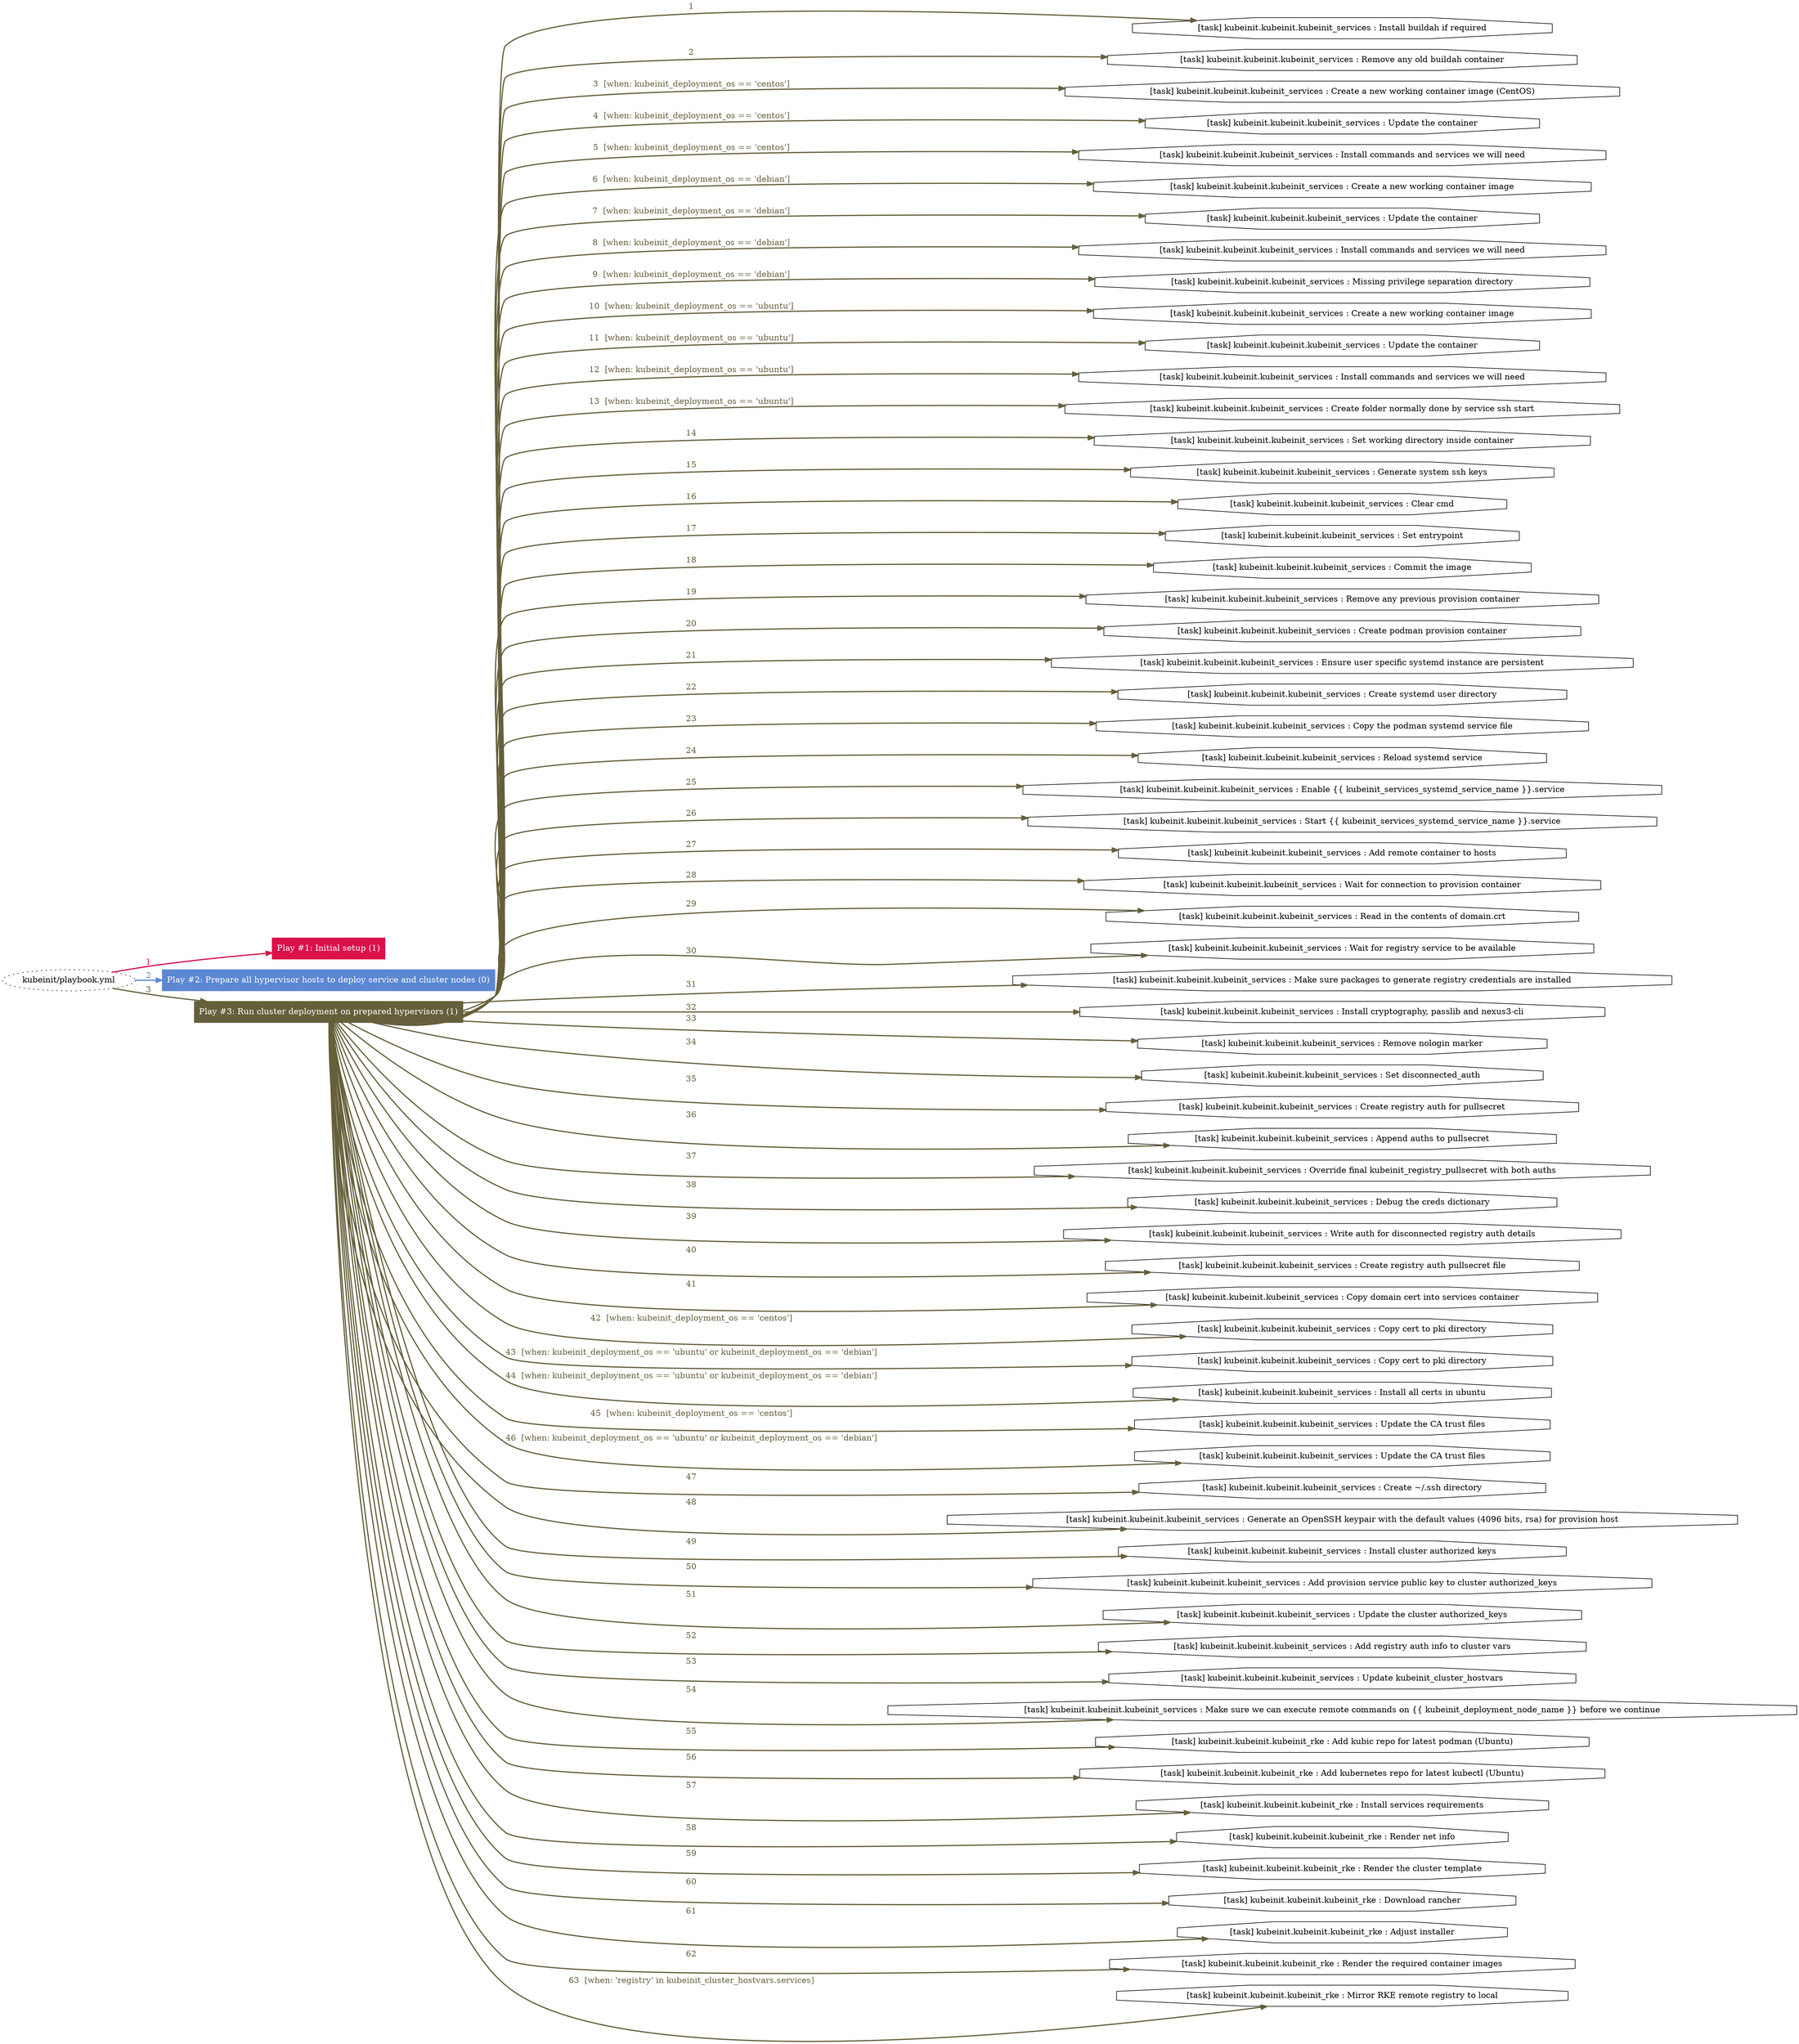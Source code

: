 digraph "kubeinit/playbook.yml "{
	graph [concentrate=true ordering=in rankdir=LR ratio=fill]
	edge [esep=5 sep=10]
	"kubeinit/playbook.yml" [id=root_node style=dotted]
	subgraph "Play #1: Initial setup (1) "{
		"Play #1: Initial setup (1)" [color="#db1149" fontcolor="#ffffff" id="play_ffdef71a-0aef-4be3-bea9-131e5c0d4587" shape=box style=filled tooltip=localhost]
		"kubeinit/playbook.yml" -> "Play #1: Initial setup (1)" [label=1 color="#db1149" fontcolor="#db1149" id="edge_99817efe-31c3-4999-9e3b-84e3a80b35fc" style=bold]
	}
	subgraph "Play #2: Prepare all hypervisor hosts to deploy service and cluster nodes (0) "{
		"Play #2: Prepare all hypervisor hosts to deploy service and cluster nodes (0)" [color="#5b87d3" fontcolor="#ffffff" id="play_2e5be5d7-96ea-43b0-aabe-f5bd6d34458e" shape=box style=filled tooltip=""]
		"kubeinit/playbook.yml" -> "Play #2: Prepare all hypervisor hosts to deploy service and cluster nodes (0)" [label=2 color="#5b87d3" fontcolor="#5b87d3" id="edge_a8884883-855d-4e95-9fe3-d512ce62c6b9" style=bold]
	}
	subgraph "Play #3: Run cluster deployment on prepared hypervisors (1) "{
		"Play #3: Run cluster deployment on prepared hypervisors (1)" [color="#655f3b" fontcolor="#ffffff" id="play_a9805444-5218-41b4-9a60-056479e963f5" shape=box style=filled tooltip=localhost]
		"kubeinit/playbook.yml" -> "Play #3: Run cluster deployment on prepared hypervisors (1)" [label=3 color="#655f3b" fontcolor="#655f3b" id="edge_4d9411fe-5fea-420e-83ae-4275742d2393" style=bold]
		"task_03176b13-9a57-4344-98d7-84874cd18255" [label="[task] kubeinit.kubeinit.kubeinit_services : Install buildah if required" id="task_03176b13-9a57-4344-98d7-84874cd18255" shape=octagon tooltip="[task] kubeinit.kubeinit.kubeinit_services : Install buildah if required"]
		"Play #3: Run cluster deployment on prepared hypervisors (1)" -> "task_03176b13-9a57-4344-98d7-84874cd18255" [label=1 color="#655f3b" fontcolor="#655f3b" id="edge_8234f4a3-36ce-4efe-9853-e643ca2ab739" style=bold]
		"task_7610c1a8-ca9e-4ef2-ab33-981bae9c215c" [label="[task] kubeinit.kubeinit.kubeinit_services : Remove any old buildah container" id="task_7610c1a8-ca9e-4ef2-ab33-981bae9c215c" shape=octagon tooltip="[task] kubeinit.kubeinit.kubeinit_services : Remove any old buildah container"]
		"Play #3: Run cluster deployment on prepared hypervisors (1)" -> "task_7610c1a8-ca9e-4ef2-ab33-981bae9c215c" [label=2 color="#655f3b" fontcolor="#655f3b" id="edge_b9e32600-d2e7-4740-9cf6-b0ee2c0f94a4" style=bold]
		"task_44edccd4-d020-491e-8900-3a17f800415d" [label="[task] kubeinit.kubeinit.kubeinit_services : Create a new working container image (CentOS)" id="task_44edccd4-d020-491e-8900-3a17f800415d" shape=octagon tooltip="[task] kubeinit.kubeinit.kubeinit_services : Create a new working container image (CentOS)"]
		"Play #3: Run cluster deployment on prepared hypervisors (1)" -> "task_44edccd4-d020-491e-8900-3a17f800415d" [label="3  [when: kubeinit_deployment_os == 'centos']" color="#655f3b" fontcolor="#655f3b" id="edge_66a88bcb-63f6-434d-88be-a386842333f2" style=bold]
		"task_65e3138b-cc44-48f3-a422-8030a32c5b1c" [label="[task] kubeinit.kubeinit.kubeinit_services : Update the container" id="task_65e3138b-cc44-48f3-a422-8030a32c5b1c" shape=octagon tooltip="[task] kubeinit.kubeinit.kubeinit_services : Update the container"]
		"Play #3: Run cluster deployment on prepared hypervisors (1)" -> "task_65e3138b-cc44-48f3-a422-8030a32c5b1c" [label="4  [when: kubeinit_deployment_os == 'centos']" color="#655f3b" fontcolor="#655f3b" id="edge_7e329614-f145-435b-a98f-11d34541906e" style=bold]
		"task_f0a2774a-72af-401a-a75c-d8a23127dba2" [label="[task] kubeinit.kubeinit.kubeinit_services : Install commands and services we will need" id="task_f0a2774a-72af-401a-a75c-d8a23127dba2" shape=octagon tooltip="[task] kubeinit.kubeinit.kubeinit_services : Install commands and services we will need"]
		"Play #3: Run cluster deployment on prepared hypervisors (1)" -> "task_f0a2774a-72af-401a-a75c-d8a23127dba2" [label="5  [when: kubeinit_deployment_os == 'centos']" color="#655f3b" fontcolor="#655f3b" id="edge_d0b473b2-d2ed-4c23-b880-f4520c886837" style=bold]
		"task_7137802c-c02c-42db-8966-cf88dade5851" [label="[task] kubeinit.kubeinit.kubeinit_services : Create a new working container image" id="task_7137802c-c02c-42db-8966-cf88dade5851" shape=octagon tooltip="[task] kubeinit.kubeinit.kubeinit_services : Create a new working container image"]
		"Play #3: Run cluster deployment on prepared hypervisors (1)" -> "task_7137802c-c02c-42db-8966-cf88dade5851" [label="6  [when: kubeinit_deployment_os == 'debian']" color="#655f3b" fontcolor="#655f3b" id="edge_8e04feb0-4b27-47b1-98e9-bfc048f99218" style=bold]
		"task_04b51afb-51d4-4ae5-afd9-4f8e28ab3864" [label="[task] kubeinit.kubeinit.kubeinit_services : Update the container" id="task_04b51afb-51d4-4ae5-afd9-4f8e28ab3864" shape=octagon tooltip="[task] kubeinit.kubeinit.kubeinit_services : Update the container"]
		"Play #3: Run cluster deployment on prepared hypervisors (1)" -> "task_04b51afb-51d4-4ae5-afd9-4f8e28ab3864" [label="7  [when: kubeinit_deployment_os == 'debian']" color="#655f3b" fontcolor="#655f3b" id="edge_6591d351-3738-4089-bdd0-7f1ee2207285" style=bold]
		"task_6dbaa48f-6345-4608-ae07-194b038b3fa0" [label="[task] kubeinit.kubeinit.kubeinit_services : Install commands and services we will need" id="task_6dbaa48f-6345-4608-ae07-194b038b3fa0" shape=octagon tooltip="[task] kubeinit.kubeinit.kubeinit_services : Install commands and services we will need"]
		"Play #3: Run cluster deployment on prepared hypervisors (1)" -> "task_6dbaa48f-6345-4608-ae07-194b038b3fa0" [label="8  [when: kubeinit_deployment_os == 'debian']" color="#655f3b" fontcolor="#655f3b" id="edge_fe80e8ad-efda-4da3-815d-bfc2dcb1c007" style=bold]
		"task_e41e1b5b-5eb2-4fec-989c-5ac24a8719f9" [label="[task] kubeinit.kubeinit.kubeinit_services : Missing privilege separation directory" id="task_e41e1b5b-5eb2-4fec-989c-5ac24a8719f9" shape=octagon tooltip="[task] kubeinit.kubeinit.kubeinit_services : Missing privilege separation directory"]
		"Play #3: Run cluster deployment on prepared hypervisors (1)" -> "task_e41e1b5b-5eb2-4fec-989c-5ac24a8719f9" [label="9  [when: kubeinit_deployment_os == 'debian']" color="#655f3b" fontcolor="#655f3b" id="edge_fc260691-bfc6-4609-bb95-b29164993332" style=bold]
		"task_1ecebd6a-1f22-478f-b5a9-a3a9c539a926" [label="[task] kubeinit.kubeinit.kubeinit_services : Create a new working container image" id="task_1ecebd6a-1f22-478f-b5a9-a3a9c539a926" shape=octagon tooltip="[task] kubeinit.kubeinit.kubeinit_services : Create a new working container image"]
		"Play #3: Run cluster deployment on prepared hypervisors (1)" -> "task_1ecebd6a-1f22-478f-b5a9-a3a9c539a926" [label="10  [when: kubeinit_deployment_os == 'ubuntu']" color="#655f3b" fontcolor="#655f3b" id="edge_c1850459-5b87-4fb7-b940-0adf73228755" style=bold]
		"task_1921e557-f07f-44b7-b17e-e24123bbb380" [label="[task] kubeinit.kubeinit.kubeinit_services : Update the container" id="task_1921e557-f07f-44b7-b17e-e24123bbb380" shape=octagon tooltip="[task] kubeinit.kubeinit.kubeinit_services : Update the container"]
		"Play #3: Run cluster deployment on prepared hypervisors (1)" -> "task_1921e557-f07f-44b7-b17e-e24123bbb380" [label="11  [when: kubeinit_deployment_os == 'ubuntu']" color="#655f3b" fontcolor="#655f3b" id="edge_2a92095f-0f74-41e4-8d1e-a5e2cf6bc5d0" style=bold]
		"task_c13e7415-51fc-486a-9f62-16752f148e60" [label="[task] kubeinit.kubeinit.kubeinit_services : Install commands and services we will need" id="task_c13e7415-51fc-486a-9f62-16752f148e60" shape=octagon tooltip="[task] kubeinit.kubeinit.kubeinit_services : Install commands and services we will need"]
		"Play #3: Run cluster deployment on prepared hypervisors (1)" -> "task_c13e7415-51fc-486a-9f62-16752f148e60" [label="12  [when: kubeinit_deployment_os == 'ubuntu']" color="#655f3b" fontcolor="#655f3b" id="edge_a4d68244-66c9-4b9c-9b5f-2bd7def421c6" style=bold]
		"task_f7a5949d-1693-43ec-a5c4-ce3980dd483c" [label="[task] kubeinit.kubeinit.kubeinit_services : Create folder normally done by service ssh start" id="task_f7a5949d-1693-43ec-a5c4-ce3980dd483c" shape=octagon tooltip="[task] kubeinit.kubeinit.kubeinit_services : Create folder normally done by service ssh start"]
		"Play #3: Run cluster deployment on prepared hypervisors (1)" -> "task_f7a5949d-1693-43ec-a5c4-ce3980dd483c" [label="13  [when: kubeinit_deployment_os == 'ubuntu']" color="#655f3b" fontcolor="#655f3b" id="edge_8be256ad-58f1-41c2-bd34-b0f374d8e3f4" style=bold]
		"task_b9dd7e4e-803d-46e9-b800-494a52e9559f" [label="[task] kubeinit.kubeinit.kubeinit_services : Set working directory inside container" id="task_b9dd7e4e-803d-46e9-b800-494a52e9559f" shape=octagon tooltip="[task] kubeinit.kubeinit.kubeinit_services : Set working directory inside container"]
		"Play #3: Run cluster deployment on prepared hypervisors (1)" -> "task_b9dd7e4e-803d-46e9-b800-494a52e9559f" [label=14 color="#655f3b" fontcolor="#655f3b" id="edge_10e74a7c-695a-47a7-9da7-6fa9a80d6eaa" style=bold]
		"task_38bffbc5-7565-48de-8e37-5598ce60e6f8" [label="[task] kubeinit.kubeinit.kubeinit_services : Generate system ssh keys" id="task_38bffbc5-7565-48de-8e37-5598ce60e6f8" shape=octagon tooltip="[task] kubeinit.kubeinit.kubeinit_services : Generate system ssh keys"]
		"Play #3: Run cluster deployment on prepared hypervisors (1)" -> "task_38bffbc5-7565-48de-8e37-5598ce60e6f8" [label=15 color="#655f3b" fontcolor="#655f3b" id="edge_4e499b1f-5d16-474e-9bdb-bb5171d8344b" style=bold]
		"task_1618bc38-6144-42b4-a798-b5835783b2fa" [label="[task] kubeinit.kubeinit.kubeinit_services : Clear cmd" id="task_1618bc38-6144-42b4-a798-b5835783b2fa" shape=octagon tooltip="[task] kubeinit.kubeinit.kubeinit_services : Clear cmd"]
		"Play #3: Run cluster deployment on prepared hypervisors (1)" -> "task_1618bc38-6144-42b4-a798-b5835783b2fa" [label=16 color="#655f3b" fontcolor="#655f3b" id="edge_95c7ec50-5875-4091-ac06-28d9f4438636" style=bold]
		"task_aaf75ef8-9707-40b5-8a15-ccef43f7df99" [label="[task] kubeinit.kubeinit.kubeinit_services : Set entrypoint" id="task_aaf75ef8-9707-40b5-8a15-ccef43f7df99" shape=octagon tooltip="[task] kubeinit.kubeinit.kubeinit_services : Set entrypoint"]
		"Play #3: Run cluster deployment on prepared hypervisors (1)" -> "task_aaf75ef8-9707-40b5-8a15-ccef43f7df99" [label=17 color="#655f3b" fontcolor="#655f3b" id="edge_2a34e357-5e29-4a56-a2da-6c9835c818af" style=bold]
		"task_efc849c6-aad1-41be-ad91-cd40af7acbbe" [label="[task] kubeinit.kubeinit.kubeinit_services : Commit the image" id="task_efc849c6-aad1-41be-ad91-cd40af7acbbe" shape=octagon tooltip="[task] kubeinit.kubeinit.kubeinit_services : Commit the image"]
		"Play #3: Run cluster deployment on prepared hypervisors (1)" -> "task_efc849c6-aad1-41be-ad91-cd40af7acbbe" [label=18 color="#655f3b" fontcolor="#655f3b" id="edge_618bbd76-f5e6-4663-99a2-51984ec2b23c" style=bold]
		"task_d767703b-82eb-4a53-a72d-f6406e5f6e3d" [label="[task] kubeinit.kubeinit.kubeinit_services : Remove any previous provision container" id="task_d767703b-82eb-4a53-a72d-f6406e5f6e3d" shape=octagon tooltip="[task] kubeinit.kubeinit.kubeinit_services : Remove any previous provision container"]
		"Play #3: Run cluster deployment on prepared hypervisors (1)" -> "task_d767703b-82eb-4a53-a72d-f6406e5f6e3d" [label=19 color="#655f3b" fontcolor="#655f3b" id="edge_a798a126-9cc1-439e-b036-7c9fa86e503b" style=bold]
		"task_e0003d21-afe5-4bd9-b5ed-19f726ab9667" [label="[task] kubeinit.kubeinit.kubeinit_services : Create podman provision container" id="task_e0003d21-afe5-4bd9-b5ed-19f726ab9667" shape=octagon tooltip="[task] kubeinit.kubeinit.kubeinit_services : Create podman provision container"]
		"Play #3: Run cluster deployment on prepared hypervisors (1)" -> "task_e0003d21-afe5-4bd9-b5ed-19f726ab9667" [label=20 color="#655f3b" fontcolor="#655f3b" id="edge_52b12742-bdef-491b-9ab8-417c85560155" style=bold]
		"task_5ab00be0-d7d7-421b-a9c8-f786ca45816c" [label="[task] kubeinit.kubeinit.kubeinit_services : Ensure user specific systemd instance are persistent" id="task_5ab00be0-d7d7-421b-a9c8-f786ca45816c" shape=octagon tooltip="[task] kubeinit.kubeinit.kubeinit_services : Ensure user specific systemd instance are persistent"]
		"Play #3: Run cluster deployment on prepared hypervisors (1)" -> "task_5ab00be0-d7d7-421b-a9c8-f786ca45816c" [label=21 color="#655f3b" fontcolor="#655f3b" id="edge_77c6557c-0fe0-4e20-8b7d-f77e3df23172" style=bold]
		"task_9159252f-d95c-4f56-82f9-0b46954b907e" [label="[task] kubeinit.kubeinit.kubeinit_services : Create systemd user directory" id="task_9159252f-d95c-4f56-82f9-0b46954b907e" shape=octagon tooltip="[task] kubeinit.kubeinit.kubeinit_services : Create systemd user directory"]
		"Play #3: Run cluster deployment on prepared hypervisors (1)" -> "task_9159252f-d95c-4f56-82f9-0b46954b907e" [label=22 color="#655f3b" fontcolor="#655f3b" id="edge_f901ba56-9144-48f2-b035-b7efc653e583" style=bold]
		"task_4ac3c0b5-fa25-4f7c-9012-fda83a75d41a" [label="[task] kubeinit.kubeinit.kubeinit_services : Copy the podman systemd service file" id="task_4ac3c0b5-fa25-4f7c-9012-fda83a75d41a" shape=octagon tooltip="[task] kubeinit.kubeinit.kubeinit_services : Copy the podman systemd service file"]
		"Play #3: Run cluster deployment on prepared hypervisors (1)" -> "task_4ac3c0b5-fa25-4f7c-9012-fda83a75d41a" [label=23 color="#655f3b" fontcolor="#655f3b" id="edge_a2ff9e27-3cc4-462a-92de-6353301c012a" style=bold]
		"task_b8717e3f-97fa-4b54-85aa-a98110eda76e" [label="[task] kubeinit.kubeinit.kubeinit_services : Reload systemd service" id="task_b8717e3f-97fa-4b54-85aa-a98110eda76e" shape=octagon tooltip="[task] kubeinit.kubeinit.kubeinit_services : Reload systemd service"]
		"Play #3: Run cluster deployment on prepared hypervisors (1)" -> "task_b8717e3f-97fa-4b54-85aa-a98110eda76e" [label=24 color="#655f3b" fontcolor="#655f3b" id="edge_ea3be4ca-17eb-40f6-ba24-0d3bb7a84b61" style=bold]
		"task_e17b5558-7b5c-4ea1-b528-41cc09914847" [label="[task] kubeinit.kubeinit.kubeinit_services : Enable {{ kubeinit_services_systemd_service_name }}.service" id="task_e17b5558-7b5c-4ea1-b528-41cc09914847" shape=octagon tooltip="[task] kubeinit.kubeinit.kubeinit_services : Enable {{ kubeinit_services_systemd_service_name }}.service"]
		"Play #3: Run cluster deployment on prepared hypervisors (1)" -> "task_e17b5558-7b5c-4ea1-b528-41cc09914847" [label=25 color="#655f3b" fontcolor="#655f3b" id="edge_56a8b82b-89e4-4d65-b914-ffc17b7e1858" style=bold]
		"task_31d4b01e-fe32-4f46-b2da-8673b614f209" [label="[task] kubeinit.kubeinit.kubeinit_services : Start {{ kubeinit_services_systemd_service_name }}.service" id="task_31d4b01e-fe32-4f46-b2da-8673b614f209" shape=octagon tooltip="[task] kubeinit.kubeinit.kubeinit_services : Start {{ kubeinit_services_systemd_service_name }}.service"]
		"Play #3: Run cluster deployment on prepared hypervisors (1)" -> "task_31d4b01e-fe32-4f46-b2da-8673b614f209" [label=26 color="#655f3b" fontcolor="#655f3b" id="edge_12b6d561-c573-450f-9cea-e4c61b85aee7" style=bold]
		"task_5e8523bf-a48f-4f39-992a-7b73fa81a8ac" [label="[task] kubeinit.kubeinit.kubeinit_services : Add remote container to hosts" id="task_5e8523bf-a48f-4f39-992a-7b73fa81a8ac" shape=octagon tooltip="[task] kubeinit.kubeinit.kubeinit_services : Add remote container to hosts"]
		"Play #3: Run cluster deployment on prepared hypervisors (1)" -> "task_5e8523bf-a48f-4f39-992a-7b73fa81a8ac" [label=27 color="#655f3b" fontcolor="#655f3b" id="edge_91153beb-ceb5-40e9-848c-d5d09a87aa15" style=bold]
		"task_921183a5-8a79-408d-a187-adb8ed730a53" [label="[task] kubeinit.kubeinit.kubeinit_services : Wait for connection to provision container" id="task_921183a5-8a79-408d-a187-adb8ed730a53" shape=octagon tooltip="[task] kubeinit.kubeinit.kubeinit_services : Wait for connection to provision container"]
		"Play #3: Run cluster deployment on prepared hypervisors (1)" -> "task_921183a5-8a79-408d-a187-adb8ed730a53" [label=28 color="#655f3b" fontcolor="#655f3b" id="edge_8f6188ca-5737-4b7f-a62a-ea99e3389268" style=bold]
		"task_679733ea-6d5e-40be-9916-59d058ec2140" [label="[task] kubeinit.kubeinit.kubeinit_services : Read in the contents of domain.crt" id="task_679733ea-6d5e-40be-9916-59d058ec2140" shape=octagon tooltip="[task] kubeinit.kubeinit.kubeinit_services : Read in the contents of domain.crt"]
		"Play #3: Run cluster deployment on prepared hypervisors (1)" -> "task_679733ea-6d5e-40be-9916-59d058ec2140" [label=29 color="#655f3b" fontcolor="#655f3b" id="edge_24f12655-bd97-4e79-96ad-10ca64f7b900" style=bold]
		"task_cd45be80-f37c-488b-bf1a-8ad8cdbb7604" [label="[task] kubeinit.kubeinit.kubeinit_services : Wait for registry service to be available" id="task_cd45be80-f37c-488b-bf1a-8ad8cdbb7604" shape=octagon tooltip="[task] kubeinit.kubeinit.kubeinit_services : Wait for registry service to be available"]
		"Play #3: Run cluster deployment on prepared hypervisors (1)" -> "task_cd45be80-f37c-488b-bf1a-8ad8cdbb7604" [label=30 color="#655f3b" fontcolor="#655f3b" id="edge_d688ec1c-f291-414b-83df-61a77e4d7aec" style=bold]
		"task_6d994f9d-1c1b-4ca6-8e5a-5ba5a4ef71c3" [label="[task] kubeinit.kubeinit.kubeinit_services : Make sure packages to generate registry credentials are installed" id="task_6d994f9d-1c1b-4ca6-8e5a-5ba5a4ef71c3" shape=octagon tooltip="[task] kubeinit.kubeinit.kubeinit_services : Make sure packages to generate registry credentials are installed"]
		"Play #3: Run cluster deployment on prepared hypervisors (1)" -> "task_6d994f9d-1c1b-4ca6-8e5a-5ba5a4ef71c3" [label=31 color="#655f3b" fontcolor="#655f3b" id="edge_b7b65459-531d-4f4e-88b5-1360ef6db06c" style=bold]
		"task_3ef51bd1-efed-4c13-9983-384cf8f8a7a9" [label="[task] kubeinit.kubeinit.kubeinit_services : Install cryptography, passlib and nexus3-cli" id="task_3ef51bd1-efed-4c13-9983-384cf8f8a7a9" shape=octagon tooltip="[task] kubeinit.kubeinit.kubeinit_services : Install cryptography, passlib and nexus3-cli"]
		"Play #3: Run cluster deployment on prepared hypervisors (1)" -> "task_3ef51bd1-efed-4c13-9983-384cf8f8a7a9" [label=32 color="#655f3b" fontcolor="#655f3b" id="edge_f75c999e-44a7-43cd-aa13-e6e024163a4d" style=bold]
		"task_f73b5d49-0997-42f4-9c46-be7e2a1812fe" [label="[task] kubeinit.kubeinit.kubeinit_services : Remove nologin marker" id="task_f73b5d49-0997-42f4-9c46-be7e2a1812fe" shape=octagon tooltip="[task] kubeinit.kubeinit.kubeinit_services : Remove nologin marker"]
		"Play #3: Run cluster deployment on prepared hypervisors (1)" -> "task_f73b5d49-0997-42f4-9c46-be7e2a1812fe" [label=33 color="#655f3b" fontcolor="#655f3b" id="edge_bda6994b-effa-4b20-9177-e4c8956b2872" style=bold]
		"task_9c9411af-d9d2-4ba5-9f02-322d9d6d554c" [label="[task] kubeinit.kubeinit.kubeinit_services : Set disconnected_auth" id="task_9c9411af-d9d2-4ba5-9f02-322d9d6d554c" shape=octagon tooltip="[task] kubeinit.kubeinit.kubeinit_services : Set disconnected_auth"]
		"Play #3: Run cluster deployment on prepared hypervisors (1)" -> "task_9c9411af-d9d2-4ba5-9f02-322d9d6d554c" [label=34 color="#655f3b" fontcolor="#655f3b" id="edge_9d881312-918b-46e3-bd8a-73ec9dd5fcb8" style=bold]
		"task_4b783105-cb57-48eb-b93a-618fb4c44975" [label="[task] kubeinit.kubeinit.kubeinit_services : Create registry auth for pullsecret" id="task_4b783105-cb57-48eb-b93a-618fb4c44975" shape=octagon tooltip="[task] kubeinit.kubeinit.kubeinit_services : Create registry auth for pullsecret"]
		"Play #3: Run cluster deployment on prepared hypervisors (1)" -> "task_4b783105-cb57-48eb-b93a-618fb4c44975" [label=35 color="#655f3b" fontcolor="#655f3b" id="edge_8fb75f7a-cc6c-469b-b8ae-687f026d780c" style=bold]
		"task_7053d7dc-6fe9-4508-95e4-2734c9583752" [label="[task] kubeinit.kubeinit.kubeinit_services : Append auths to pullsecret" id="task_7053d7dc-6fe9-4508-95e4-2734c9583752" shape=octagon tooltip="[task] kubeinit.kubeinit.kubeinit_services : Append auths to pullsecret"]
		"Play #3: Run cluster deployment on prepared hypervisors (1)" -> "task_7053d7dc-6fe9-4508-95e4-2734c9583752" [label=36 color="#655f3b" fontcolor="#655f3b" id="edge_1f361866-0d45-4e24-9c7c-0148b58e9a54" style=bold]
		"task_0e764413-5f53-4bf6-a962-4657025ef302" [label="[task] kubeinit.kubeinit.kubeinit_services : Override final kubeinit_registry_pullsecret with both auths" id="task_0e764413-5f53-4bf6-a962-4657025ef302" shape=octagon tooltip="[task] kubeinit.kubeinit.kubeinit_services : Override final kubeinit_registry_pullsecret with both auths"]
		"Play #3: Run cluster deployment on prepared hypervisors (1)" -> "task_0e764413-5f53-4bf6-a962-4657025ef302" [label=37 color="#655f3b" fontcolor="#655f3b" id="edge_318cc59d-be2b-4900-85bb-527e2fca751a" style=bold]
		"task_15433948-1716-42f3-a160-0f8fd31a879c" [label="[task] kubeinit.kubeinit.kubeinit_services : Debug the creds dictionary" id="task_15433948-1716-42f3-a160-0f8fd31a879c" shape=octagon tooltip="[task] kubeinit.kubeinit.kubeinit_services : Debug the creds dictionary"]
		"Play #3: Run cluster deployment on prepared hypervisors (1)" -> "task_15433948-1716-42f3-a160-0f8fd31a879c" [label=38 color="#655f3b" fontcolor="#655f3b" id="edge_29084a36-6998-416e-bc50-6f2a196cba74" style=bold]
		"task_76925323-b828-498d-868c-2d8c36d6d448" [label="[task] kubeinit.kubeinit.kubeinit_services : Write auth for disconnected registry auth details" id="task_76925323-b828-498d-868c-2d8c36d6d448" shape=octagon tooltip="[task] kubeinit.kubeinit.kubeinit_services : Write auth for disconnected registry auth details"]
		"Play #3: Run cluster deployment on prepared hypervisors (1)" -> "task_76925323-b828-498d-868c-2d8c36d6d448" [label=39 color="#655f3b" fontcolor="#655f3b" id="edge_ec2de284-6cb2-42f1-bfd4-b8249c56fe5e" style=bold]
		"task_65b5a17a-be6c-49e8-9baf-3b95aef6afd7" [label="[task] kubeinit.kubeinit.kubeinit_services : Create registry auth pullsecret file" id="task_65b5a17a-be6c-49e8-9baf-3b95aef6afd7" shape=octagon tooltip="[task] kubeinit.kubeinit.kubeinit_services : Create registry auth pullsecret file"]
		"Play #3: Run cluster deployment on prepared hypervisors (1)" -> "task_65b5a17a-be6c-49e8-9baf-3b95aef6afd7" [label=40 color="#655f3b" fontcolor="#655f3b" id="edge_3bc68be0-28f0-4ca1-b17a-0b9d87d07feb" style=bold]
		"task_360d0d42-3e86-44dc-815f-6febc54f6fc5" [label="[task] kubeinit.kubeinit.kubeinit_services : Copy domain cert into services container" id="task_360d0d42-3e86-44dc-815f-6febc54f6fc5" shape=octagon tooltip="[task] kubeinit.kubeinit.kubeinit_services : Copy domain cert into services container"]
		"Play #3: Run cluster deployment on prepared hypervisors (1)" -> "task_360d0d42-3e86-44dc-815f-6febc54f6fc5" [label=41 color="#655f3b" fontcolor="#655f3b" id="edge_f4ff2c5c-5135-4524-9b4e-476d4c6a0f38" style=bold]
		"task_96b75714-9927-4cc6-9121-f196376b624a" [label="[task] kubeinit.kubeinit.kubeinit_services : Copy cert to pki directory" id="task_96b75714-9927-4cc6-9121-f196376b624a" shape=octagon tooltip="[task] kubeinit.kubeinit.kubeinit_services : Copy cert to pki directory"]
		"Play #3: Run cluster deployment on prepared hypervisors (1)" -> "task_96b75714-9927-4cc6-9121-f196376b624a" [label="42  [when: kubeinit_deployment_os == 'centos']" color="#655f3b" fontcolor="#655f3b" id="edge_f01e4a2e-e310-4d45-8ea4-98ae7df56e08" style=bold]
		"task_94085a36-aef1-4dcb-8ccc-f1d6fe6238d2" [label="[task] kubeinit.kubeinit.kubeinit_services : Copy cert to pki directory" id="task_94085a36-aef1-4dcb-8ccc-f1d6fe6238d2" shape=octagon tooltip="[task] kubeinit.kubeinit.kubeinit_services : Copy cert to pki directory"]
		"Play #3: Run cluster deployment on prepared hypervisors (1)" -> "task_94085a36-aef1-4dcb-8ccc-f1d6fe6238d2" [label="43  [when: kubeinit_deployment_os == 'ubuntu' or kubeinit_deployment_os == 'debian']" color="#655f3b" fontcolor="#655f3b" id="edge_818c00cb-a7b9-4ceb-9934-7d59a35e50bd" style=bold]
		"task_d8b049e6-9698-48d1-9186-3fd37bf86c34" [label="[task] kubeinit.kubeinit.kubeinit_services : Install all certs in ubuntu" id="task_d8b049e6-9698-48d1-9186-3fd37bf86c34" shape=octagon tooltip="[task] kubeinit.kubeinit.kubeinit_services : Install all certs in ubuntu"]
		"Play #3: Run cluster deployment on prepared hypervisors (1)" -> "task_d8b049e6-9698-48d1-9186-3fd37bf86c34" [label="44  [when: kubeinit_deployment_os == 'ubuntu' or kubeinit_deployment_os == 'debian']" color="#655f3b" fontcolor="#655f3b" id="edge_08b2ef51-c31b-4036-bc62-f5a8b8c7af11" style=bold]
		"task_e743fa8e-f235-43c3-98b8-e38aa8c952a8" [label="[task] kubeinit.kubeinit.kubeinit_services : Update the CA trust files" id="task_e743fa8e-f235-43c3-98b8-e38aa8c952a8" shape=octagon tooltip="[task] kubeinit.kubeinit.kubeinit_services : Update the CA trust files"]
		"Play #3: Run cluster deployment on prepared hypervisors (1)" -> "task_e743fa8e-f235-43c3-98b8-e38aa8c952a8" [label="45  [when: kubeinit_deployment_os == 'centos']" color="#655f3b" fontcolor="#655f3b" id="edge_6fa3825b-79f0-4f85-90d3-4dc11cdad6a9" style=bold]
		"task_485b247f-4135-43ec-a08e-cbff072c7fb3" [label="[task] kubeinit.kubeinit.kubeinit_services : Update the CA trust files" id="task_485b247f-4135-43ec-a08e-cbff072c7fb3" shape=octagon tooltip="[task] kubeinit.kubeinit.kubeinit_services : Update the CA trust files"]
		"Play #3: Run cluster deployment on prepared hypervisors (1)" -> "task_485b247f-4135-43ec-a08e-cbff072c7fb3" [label="46  [when: kubeinit_deployment_os == 'ubuntu' or kubeinit_deployment_os == 'debian']" color="#655f3b" fontcolor="#655f3b" id="edge_ddd774dc-f17d-4b53-91ed-b754e3cf5b05" style=bold]
		"task_84d7956b-2e96-43a5-8947-0bc385985f26" [label="[task] kubeinit.kubeinit.kubeinit_services : Create ~/.ssh directory" id="task_84d7956b-2e96-43a5-8947-0bc385985f26" shape=octagon tooltip="[task] kubeinit.kubeinit.kubeinit_services : Create ~/.ssh directory"]
		"Play #3: Run cluster deployment on prepared hypervisors (1)" -> "task_84d7956b-2e96-43a5-8947-0bc385985f26" [label=47 color="#655f3b" fontcolor="#655f3b" id="edge_535cf63c-6c03-4c54-8714-85282759d0a6" style=bold]
		"task_d57a4083-9136-4308-b204-1e84f938ed03" [label="[task] kubeinit.kubeinit.kubeinit_services : Generate an OpenSSH keypair with the default values (4096 bits, rsa) for provision host" id="task_d57a4083-9136-4308-b204-1e84f938ed03" shape=octagon tooltip="[task] kubeinit.kubeinit.kubeinit_services : Generate an OpenSSH keypair with the default values (4096 bits, rsa) for provision host"]
		"Play #3: Run cluster deployment on prepared hypervisors (1)" -> "task_d57a4083-9136-4308-b204-1e84f938ed03" [label=48 color="#655f3b" fontcolor="#655f3b" id="edge_99555958-0a77-4437-99c4-1e72680dc74f" style=bold]
		"task_792d4130-d98a-4cfc-972b-579269840135" [label="[task] kubeinit.kubeinit.kubeinit_services : Install cluster authorized keys" id="task_792d4130-d98a-4cfc-972b-579269840135" shape=octagon tooltip="[task] kubeinit.kubeinit.kubeinit_services : Install cluster authorized keys"]
		"Play #3: Run cluster deployment on prepared hypervisors (1)" -> "task_792d4130-d98a-4cfc-972b-579269840135" [label=49 color="#655f3b" fontcolor="#655f3b" id="edge_fdbe0a4e-2f4d-418a-8a22-0d72a0b6d2aa" style=bold]
		"task_ba0e120b-c4db-4f21-8d6e-fa0170f1093e" [label="[task] kubeinit.kubeinit.kubeinit_services : Add provision service public key to cluster authorized_keys" id="task_ba0e120b-c4db-4f21-8d6e-fa0170f1093e" shape=octagon tooltip="[task] kubeinit.kubeinit.kubeinit_services : Add provision service public key to cluster authorized_keys"]
		"Play #3: Run cluster deployment on prepared hypervisors (1)" -> "task_ba0e120b-c4db-4f21-8d6e-fa0170f1093e" [label=50 color="#655f3b" fontcolor="#655f3b" id="edge_d8147147-c0c0-4d36-84d8-8b7555bc0e4e" style=bold]
		"task_b2465a28-69b2-4f47-9279-9a63b7b6d321" [label="[task] kubeinit.kubeinit.kubeinit_services : Update the cluster authorized_keys" id="task_b2465a28-69b2-4f47-9279-9a63b7b6d321" shape=octagon tooltip="[task] kubeinit.kubeinit.kubeinit_services : Update the cluster authorized_keys"]
		"Play #3: Run cluster deployment on prepared hypervisors (1)" -> "task_b2465a28-69b2-4f47-9279-9a63b7b6d321" [label=51 color="#655f3b" fontcolor="#655f3b" id="edge_b02ca8f2-60ab-40ae-a13b-d41161c4c8b9" style=bold]
		"task_cfc7e214-7766-41be-a040-a8881311046c" [label="[task] kubeinit.kubeinit.kubeinit_services : Add registry auth info to cluster vars" id="task_cfc7e214-7766-41be-a040-a8881311046c" shape=octagon tooltip="[task] kubeinit.kubeinit.kubeinit_services : Add registry auth info to cluster vars"]
		"Play #3: Run cluster deployment on prepared hypervisors (1)" -> "task_cfc7e214-7766-41be-a040-a8881311046c" [label=52 color="#655f3b" fontcolor="#655f3b" id="edge_16d2e448-85a3-4125-9119-2853c390ed87" style=bold]
		"task_0b63c509-b4c3-4326-984f-36dd8d32f384" [label="[task] kubeinit.kubeinit.kubeinit_services : Update kubeinit_cluster_hostvars" id="task_0b63c509-b4c3-4326-984f-36dd8d32f384" shape=octagon tooltip="[task] kubeinit.kubeinit.kubeinit_services : Update kubeinit_cluster_hostvars"]
		"Play #3: Run cluster deployment on prepared hypervisors (1)" -> "task_0b63c509-b4c3-4326-984f-36dd8d32f384" [label=53 color="#655f3b" fontcolor="#655f3b" id="edge_5d9a764e-1d47-49d2-aadc-e985d75ba4fd" style=bold]
		"task_826eef40-5637-4b52-8b00-b5adb7c0709e" [label="[task] kubeinit.kubeinit.kubeinit_services : Make sure we can execute remote commands on {{ kubeinit_deployment_node_name }} before we continue" id="task_826eef40-5637-4b52-8b00-b5adb7c0709e" shape=octagon tooltip="[task] kubeinit.kubeinit.kubeinit_services : Make sure we can execute remote commands on {{ kubeinit_deployment_node_name }} before we continue"]
		"Play #3: Run cluster deployment on prepared hypervisors (1)" -> "task_826eef40-5637-4b52-8b00-b5adb7c0709e" [label=54 color="#655f3b" fontcolor="#655f3b" id="edge_9353db6e-d9a7-490b-8600-972fcc9faed9" style=bold]
		"task_5f9f23bc-8c8a-49a0-bba7-86ff3026a264" [label="[task] kubeinit.kubeinit.kubeinit_rke : Add kubic repo for latest podman (Ubuntu)" id="task_5f9f23bc-8c8a-49a0-bba7-86ff3026a264" shape=octagon tooltip="[task] kubeinit.kubeinit.kubeinit_rke : Add kubic repo for latest podman (Ubuntu)"]
		"Play #3: Run cluster deployment on prepared hypervisors (1)" -> "task_5f9f23bc-8c8a-49a0-bba7-86ff3026a264" [label=55 color="#655f3b" fontcolor="#655f3b" id="edge_3f5b0901-91a1-49a2-8f0d-1ebb86e90312" style=bold]
		"task_41af3e3d-f1ba-4ecd-8c51-59d7c4c52cea" [label="[task] kubeinit.kubeinit.kubeinit_rke : Add kubernetes repo for latest kubectl (Ubuntu)" id="task_41af3e3d-f1ba-4ecd-8c51-59d7c4c52cea" shape=octagon tooltip="[task] kubeinit.kubeinit.kubeinit_rke : Add kubernetes repo for latest kubectl (Ubuntu)"]
		"Play #3: Run cluster deployment on prepared hypervisors (1)" -> "task_41af3e3d-f1ba-4ecd-8c51-59d7c4c52cea" [label=56 color="#655f3b" fontcolor="#655f3b" id="edge_47246ae5-2733-4e49-adc3-518d8699221c" style=bold]
		"task_69a05728-93c1-4f5d-91cb-0a2611c8a975" [label="[task] kubeinit.kubeinit.kubeinit_rke : Install services requirements" id="task_69a05728-93c1-4f5d-91cb-0a2611c8a975" shape=octagon tooltip="[task] kubeinit.kubeinit.kubeinit_rke : Install services requirements"]
		"Play #3: Run cluster deployment on prepared hypervisors (1)" -> "task_69a05728-93c1-4f5d-91cb-0a2611c8a975" [label=57 color="#655f3b" fontcolor="#655f3b" id="edge_faed4f3a-bb2a-4c8a-969c-e83d7c218505" style=bold]
		"task_4b97ed3b-f919-4a07-b815-ff4c2a3f73fa" [label="[task] kubeinit.kubeinit.kubeinit_rke : Render net info" id="task_4b97ed3b-f919-4a07-b815-ff4c2a3f73fa" shape=octagon tooltip="[task] kubeinit.kubeinit.kubeinit_rke : Render net info"]
		"Play #3: Run cluster deployment on prepared hypervisors (1)" -> "task_4b97ed3b-f919-4a07-b815-ff4c2a3f73fa" [label=58 color="#655f3b" fontcolor="#655f3b" id="edge_ef2cacb4-4424-4f4d-8fc0-f935de988a99" style=bold]
		"task_fbcb0255-973a-4916-a2d7-42afb70cd9df" [label="[task] kubeinit.kubeinit.kubeinit_rke : Render the cluster template" id="task_fbcb0255-973a-4916-a2d7-42afb70cd9df" shape=octagon tooltip="[task] kubeinit.kubeinit.kubeinit_rke : Render the cluster template"]
		"Play #3: Run cluster deployment on prepared hypervisors (1)" -> "task_fbcb0255-973a-4916-a2d7-42afb70cd9df" [label=59 color="#655f3b" fontcolor="#655f3b" id="edge_8509777f-f509-4334-9601-bf50ed4d6d39" style=bold]
		"task_604d8a71-a32b-4e5d-b154-595e4728fd32" [label="[task] kubeinit.kubeinit.kubeinit_rke : Download rancher" id="task_604d8a71-a32b-4e5d-b154-595e4728fd32" shape=octagon tooltip="[task] kubeinit.kubeinit.kubeinit_rke : Download rancher"]
		"Play #3: Run cluster deployment on prepared hypervisors (1)" -> "task_604d8a71-a32b-4e5d-b154-595e4728fd32" [label=60 color="#655f3b" fontcolor="#655f3b" id="edge_cbe43d3f-e0a0-4002-a5b9-838982a86fe4" style=bold]
		"task_205c60cb-fff6-418b-bf35-70d971f01a0e" [label="[task] kubeinit.kubeinit.kubeinit_rke : Adjust installer" id="task_205c60cb-fff6-418b-bf35-70d971f01a0e" shape=octagon tooltip="[task] kubeinit.kubeinit.kubeinit_rke : Adjust installer"]
		"Play #3: Run cluster deployment on prepared hypervisors (1)" -> "task_205c60cb-fff6-418b-bf35-70d971f01a0e" [label=61 color="#655f3b" fontcolor="#655f3b" id="edge_03f8723b-45d3-46da-a795-1c73543394c0" style=bold]
		"task_f9f7ee3f-df85-4e26-a5e5-1e222d38751e" [label="[task] kubeinit.kubeinit.kubeinit_rke : Render the required container images" id="task_f9f7ee3f-df85-4e26-a5e5-1e222d38751e" shape=octagon tooltip="[task] kubeinit.kubeinit.kubeinit_rke : Render the required container images"]
		"Play #3: Run cluster deployment on prepared hypervisors (1)" -> "task_f9f7ee3f-df85-4e26-a5e5-1e222d38751e" [label=62 color="#655f3b" fontcolor="#655f3b" id="edge_b648867b-d4dc-4ffd-a9f9-4ecbc169219f" style=bold]
		"task_e1b7a91a-131d-4b3d-bb81-e7e2c2eaed9e" [label="[task] kubeinit.kubeinit.kubeinit_rke : Mirror RKE remote registry to local" id="task_e1b7a91a-131d-4b3d-bb81-e7e2c2eaed9e" shape=octagon tooltip="[task] kubeinit.kubeinit.kubeinit_rke : Mirror RKE remote registry to local"]
		"Play #3: Run cluster deployment on prepared hypervisors (1)" -> "task_e1b7a91a-131d-4b3d-bb81-e7e2c2eaed9e" [label="63  [when: 'registry' in kubeinit_cluster_hostvars.services]" color="#655f3b" fontcolor="#655f3b" id="edge_f4dc5702-b641-49e4-99a3-ef6999451415" style=bold]
	}
}
